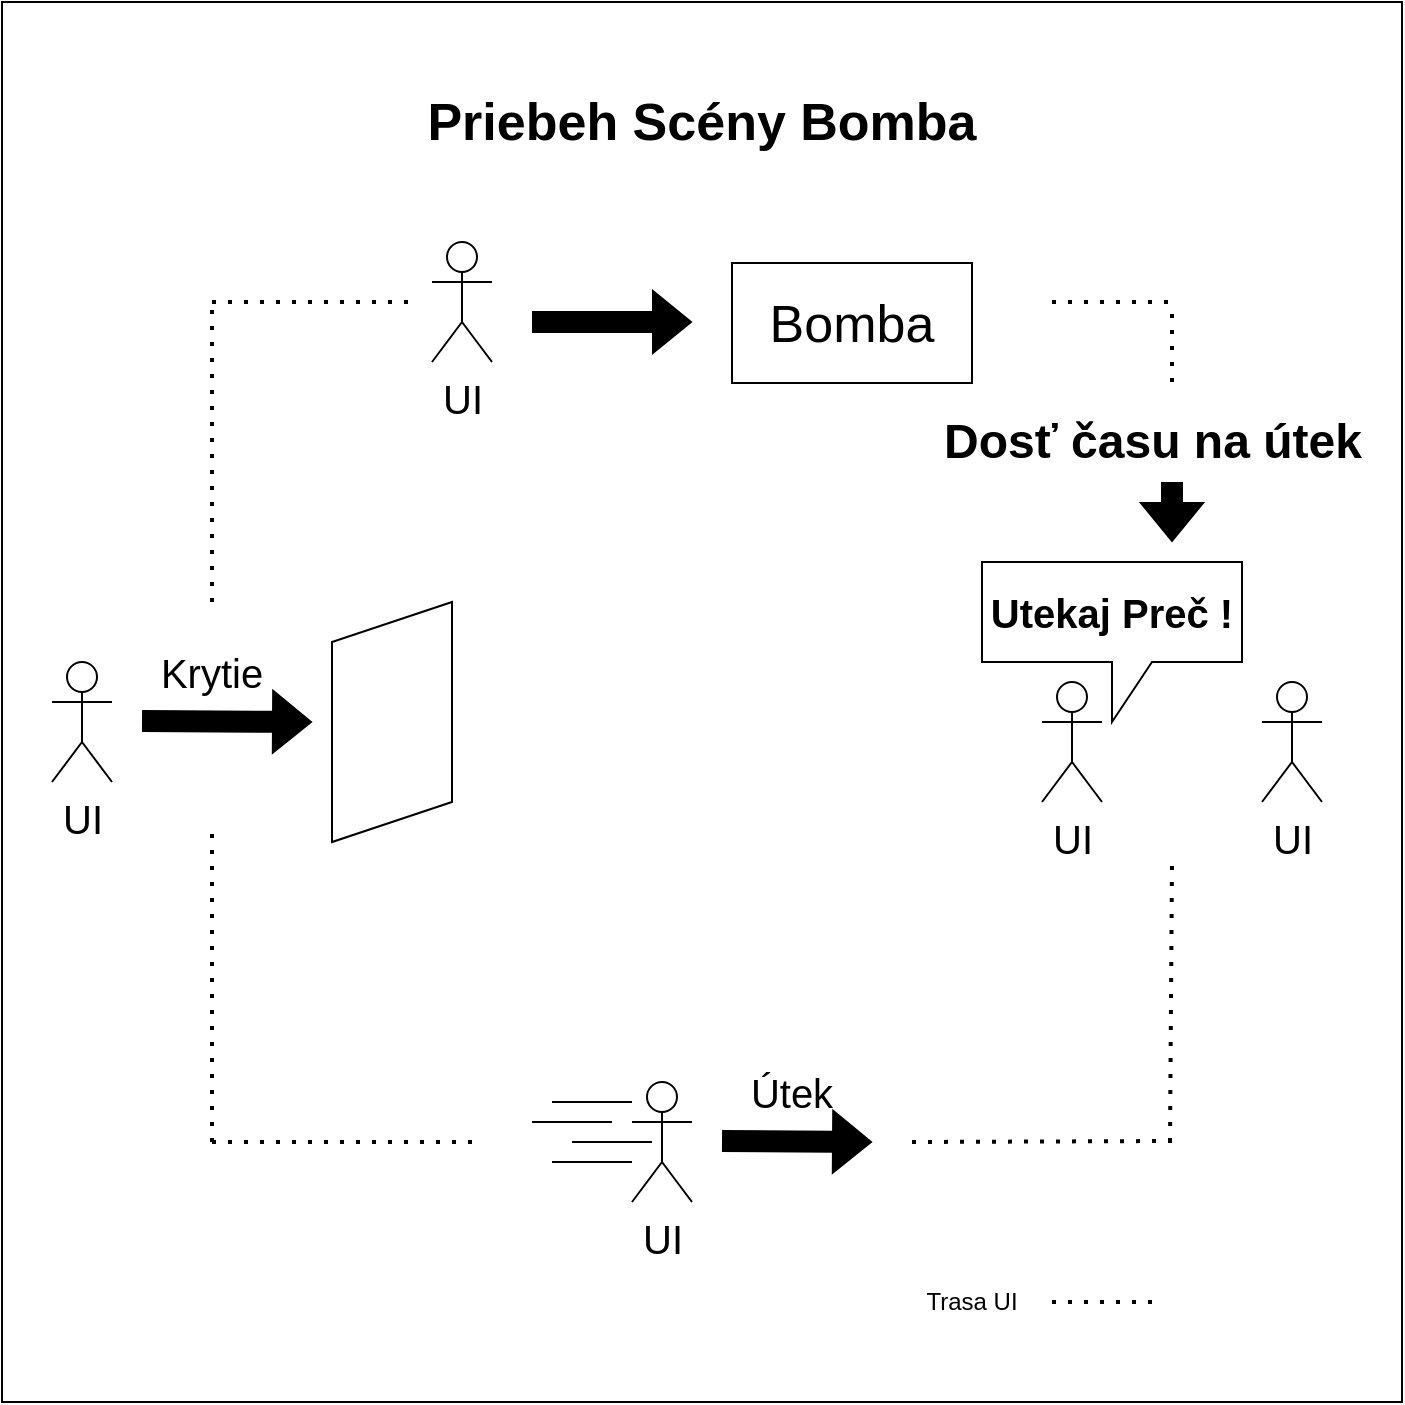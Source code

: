 <mxfile version="18.0.3" type="github">
  <diagram id="Pp4UJ4THsJMwEIlvclbV" name="Page-1">
    <mxGraphModel dx="1550" dy="867" grid="1" gridSize="10" guides="1" tooltips="1" connect="1" arrows="1" fold="1" page="1" pageScale="1" pageWidth="1169" pageHeight="827" math="0" shadow="0">
      <root>
        <mxCell id="0" />
        <mxCell id="1" parent="0" />
        <mxCell id="2K6ZhkLORkjkqsu5xlWl-32" value="" style="whiteSpace=wrap;html=1;aspect=fixed;" vertex="1" parent="1">
          <mxGeometry x="215" width="700" height="700" as="geometry" />
        </mxCell>
        <mxCell id="Yg4ArwwOmewy4k2MLa1S-1" value="&lt;font style=&quot;font-size: 20px;&quot;&gt;UI&lt;/font&gt;" style="shape=umlActor;verticalLabelPosition=bottom;verticalAlign=top;html=1;outlineConnect=0;" parent="1" vertex="1">
          <mxGeometry x="430" y="120" width="30" height="60" as="geometry" />
        </mxCell>
        <mxCell id="Yg4ArwwOmewy4k2MLa1S-2" value="" style="endArrow=none;dashed=1;html=1;dashPattern=1 3;strokeWidth=2;rounded=0;" parent="1" edge="1">
          <mxGeometry width="50" height="50" relative="1" as="geometry">
            <mxPoint x="740" y="150" as="sourcePoint" />
            <mxPoint x="800" y="150" as="targetPoint" />
          </mxGeometry>
        </mxCell>
        <mxCell id="Yg4ArwwOmewy4k2MLa1S-4" value="" style="endArrow=none;dashed=1;html=1;dashPattern=1 3;strokeWidth=2;rounded=0;" parent="1" edge="1">
          <mxGeometry width="50" height="50" relative="1" as="geometry">
            <mxPoint x="320" y="570" as="sourcePoint" />
            <mxPoint x="320" y="410" as="targetPoint" />
          </mxGeometry>
        </mxCell>
        <mxCell id="Yg4ArwwOmewy4k2MLa1S-5" value="" style="endArrow=none;dashed=1;html=1;dashPattern=1 3;strokeWidth=2;rounded=0;" parent="1" edge="1">
          <mxGeometry width="50" height="50" relative="1" as="geometry">
            <mxPoint x="320" y="150" as="sourcePoint" />
            <mxPoint x="420" y="150" as="targetPoint" />
          </mxGeometry>
        </mxCell>
        <mxCell id="Yg4ArwwOmewy4k2MLa1S-6" value="" style="endArrow=none;dashed=1;html=1;dashPattern=1 3;strokeWidth=2;rounded=0;" parent="1" edge="1">
          <mxGeometry width="50" height="50" relative="1" as="geometry">
            <mxPoint x="320" y="570" as="sourcePoint" />
            <mxPoint x="450" y="570" as="targetPoint" />
          </mxGeometry>
        </mxCell>
        <mxCell id="Yg4ArwwOmewy4k2MLa1S-7" value="Trasa UI" style="text;html=1;strokeColor=none;fillColor=none;align=center;verticalAlign=middle;whiteSpace=wrap;rounded=0;" parent="1" vertex="1">
          <mxGeometry x="670" y="630" width="60" height="40" as="geometry" />
        </mxCell>
        <mxCell id="Yg4ArwwOmewy4k2MLa1S-14" value="" style="endArrow=none;dashed=1;html=1;dashPattern=1 3;strokeWidth=2;rounded=0;fontSize=20;fillColor=#000000;" parent="1" edge="1">
          <mxGeometry width="50" height="50" relative="1" as="geometry">
            <mxPoint x="740" y="650" as="sourcePoint" />
            <mxPoint x="790" y="650" as="targetPoint" />
          </mxGeometry>
        </mxCell>
        <mxCell id="Yg4ArwwOmewy4k2MLa1S-24" value="" style="endArrow=none;dashed=1;html=1;dashPattern=1 3;strokeWidth=2;rounded=0;" parent="1" edge="1">
          <mxGeometry width="50" height="50" relative="1" as="geometry">
            <mxPoint x="670" y="570" as="sourcePoint" />
            <mxPoint x="800" y="569.5" as="targetPoint" />
          </mxGeometry>
        </mxCell>
        <mxCell id="Yg4ArwwOmewy4k2MLa1S-41" value="" style="endArrow=none;dashed=1;html=1;dashPattern=1 3;strokeWidth=2;rounded=0;" parent="1" edge="1">
          <mxGeometry width="50" height="50" relative="1" as="geometry">
            <mxPoint x="799" y="570" as="sourcePoint" />
            <mxPoint x="800" y="430" as="targetPoint" />
          </mxGeometry>
        </mxCell>
        <mxCell id="Yg4ArwwOmewy4k2MLa1S-42" value="" style="endArrow=none;dashed=1;html=1;dashPattern=1 3;strokeWidth=2;rounded=0;" parent="1" edge="1">
          <mxGeometry width="50" height="50" relative="1" as="geometry">
            <mxPoint x="800" y="190" as="sourcePoint" />
            <mxPoint x="800" y="150" as="targetPoint" />
          </mxGeometry>
        </mxCell>
        <mxCell id="Yg4ArwwOmewy4k2MLa1S-43" value="" style="endArrow=none;dashed=1;html=1;dashPattern=1 3;strokeWidth=2;rounded=0;" parent="1" edge="1">
          <mxGeometry width="50" height="50" relative="1" as="geometry">
            <mxPoint x="320" y="300" as="sourcePoint" />
            <mxPoint x="320" y="150" as="targetPoint" />
          </mxGeometry>
        </mxCell>
        <mxCell id="Yg4ArwwOmewy4k2MLa1S-48" value="&lt;font size=&quot;1&quot; style=&quot;&quot;&gt;&lt;b style=&quot;font-size: 26px;&quot;&gt;Priebeh Scény Bomba&lt;/b&gt;&lt;/font&gt;" style="text;html=1;strokeColor=none;fillColor=none;align=center;verticalAlign=middle;whiteSpace=wrap;rounded=0;fontSize=20;" parent="1" vertex="1">
          <mxGeometry x="360" y="20" width="410" height="80" as="geometry" />
        </mxCell>
        <mxCell id="tdbVRDwNukAqDiM24LBd-4" value="&lt;font style=&quot;font-size: 20px;&quot;&gt;UI&lt;/font&gt;" style="shape=umlActor;verticalLabelPosition=bottom;verticalAlign=top;html=1;outlineConnect=0;" parent="1" vertex="1">
          <mxGeometry x="735" y="340" width="30" height="60" as="geometry" />
        </mxCell>
        <mxCell id="tdbVRDwNukAqDiM24LBd-5" value="&lt;font style=&quot;font-size: 20px;&quot;&gt;UI&lt;/font&gt;" style="shape=umlActor;verticalLabelPosition=bottom;verticalAlign=top;html=1;outlineConnect=0;" parent="1" vertex="1">
          <mxGeometry x="845" y="340" width="30" height="60" as="geometry" />
        </mxCell>
        <mxCell id="tdbVRDwNukAqDiM24LBd-6" value="" style="shape=callout;whiteSpace=wrap;html=1;perimeter=calloutPerimeter;" parent="1" vertex="1">
          <mxGeometry x="705" y="280" width="130" height="80" as="geometry" />
        </mxCell>
        <mxCell id="tdbVRDwNukAqDiM24LBd-7" value="Utekaj Preč !" style="text;html=1;strokeColor=none;fillColor=none;align=center;verticalAlign=middle;whiteSpace=wrap;rounded=0;fontStyle=1;fontSize=20;" parent="1" vertex="1">
          <mxGeometry x="705" y="280" width="130" height="50" as="geometry" />
        </mxCell>
        <mxCell id="bu1ktIGV7jGS31YVRZQ5-3" value="" style="shape=flexArrow;endArrow=classic;html=1;rounded=0;fontSize=20;fillColor=#000000;" parent="1" edge="1">
          <mxGeometry width="50" height="50" relative="1" as="geometry">
            <mxPoint x="480" y="160" as="sourcePoint" />
            <mxPoint x="560" y="160" as="targetPoint" />
          </mxGeometry>
        </mxCell>
        <mxCell id="bu1ktIGV7jGS31YVRZQ5-4" value="&lt;font style=&quot;font-size: 26px;&quot;&gt;Bomba&lt;/font&gt;" style="rounded=0;whiteSpace=wrap;html=1;" parent="1" vertex="1">
          <mxGeometry x="580" y="130.5" width="120" height="60" as="geometry" />
        </mxCell>
        <mxCell id="2K6ZhkLORkjkqsu5xlWl-9" value="Dosť času na útek" style="text;strokeColor=none;fillColor=none;html=1;fontSize=24;fontStyle=1;verticalAlign=middle;align=center;" vertex="1" parent="1">
          <mxGeometry x="740" y="200" width="100" height="40" as="geometry" />
        </mxCell>
        <mxCell id="2K6ZhkLORkjkqsu5xlWl-14" value="UI" style="shape=umlActor;verticalLabelPosition=bottom;verticalAlign=top;html=1;outlineConnect=0;fontSize=20;" vertex="1" parent="1">
          <mxGeometry x="240" y="330" width="30" height="60" as="geometry" />
        </mxCell>
        <mxCell id="2K6ZhkLORkjkqsu5xlWl-15" value="" style="shape=flexArrow;endArrow=classic;html=1;rounded=0;fontSize=20;fillColor=#000000;" edge="1" parent="1">
          <mxGeometry width="50" height="50" relative="1" as="geometry">
            <mxPoint x="285" y="359.5" as="sourcePoint" />
            <mxPoint x="370" y="360" as="targetPoint" />
          </mxGeometry>
        </mxCell>
        <mxCell id="2K6ZhkLORkjkqsu5xlWl-16" value="Krytie" style="text;html=1;strokeColor=none;fillColor=none;align=center;verticalAlign=middle;whiteSpace=wrap;rounded=0;fontSize=20;" vertex="1" parent="1">
          <mxGeometry x="290" y="320" width="60" height="30" as="geometry" />
        </mxCell>
        <mxCell id="2K6ZhkLORkjkqsu5xlWl-17" value="" style="shape=parallelogram;perimeter=parallelogramPerimeter;whiteSpace=wrap;html=1;fixedSize=1;fontSize=20;direction=north;flipV=1;" vertex="1" parent="1">
          <mxGeometry x="380" y="300" width="60" height="120" as="geometry" />
        </mxCell>
        <mxCell id="2K6ZhkLORkjkqsu5xlWl-18" value="UI" style="shape=umlActor;verticalLabelPosition=bottom;verticalAlign=top;html=1;outlineConnect=0;fontSize=20;" vertex="1" parent="1">
          <mxGeometry x="530" y="540" width="30" height="60" as="geometry" />
        </mxCell>
        <mxCell id="2K6ZhkLORkjkqsu5xlWl-19" value="" style="shape=flexArrow;endArrow=classic;html=1;rounded=0;fontSize=20;fillColor=#000000;" edge="1" parent="1">
          <mxGeometry width="50" height="50" relative="1" as="geometry">
            <mxPoint x="575" y="569.5" as="sourcePoint" />
            <mxPoint x="650" y="570" as="targetPoint" />
          </mxGeometry>
        </mxCell>
        <mxCell id="2K6ZhkLORkjkqsu5xlWl-20" value="" style="endArrow=none;html=1;rounded=0;fontSize=20;fillColor=#000000;" edge="1" parent="1">
          <mxGeometry width="50" height="50" relative="1" as="geometry">
            <mxPoint x="490" y="580" as="sourcePoint" />
            <mxPoint x="530" y="580" as="targetPoint" />
          </mxGeometry>
        </mxCell>
        <mxCell id="2K6ZhkLORkjkqsu5xlWl-21" value="" style="endArrow=none;html=1;rounded=0;fontSize=20;fillColor=#000000;" edge="1" parent="1">
          <mxGeometry width="50" height="50" relative="1" as="geometry">
            <mxPoint x="500" y="570" as="sourcePoint" />
            <mxPoint x="540" y="570" as="targetPoint" />
          </mxGeometry>
        </mxCell>
        <mxCell id="2K6ZhkLORkjkqsu5xlWl-22" value="" style="endArrow=none;html=1;rounded=0;fontSize=20;fillColor=#000000;" edge="1" parent="1">
          <mxGeometry width="50" height="50" relative="1" as="geometry">
            <mxPoint x="480" y="560" as="sourcePoint" />
            <mxPoint x="520" y="560" as="targetPoint" />
          </mxGeometry>
        </mxCell>
        <mxCell id="2K6ZhkLORkjkqsu5xlWl-23" value="" style="endArrow=none;html=1;rounded=0;fontSize=20;fillColor=#000000;" edge="1" parent="1">
          <mxGeometry width="50" height="50" relative="1" as="geometry">
            <mxPoint x="490" y="550" as="sourcePoint" />
            <mxPoint x="530" y="550" as="targetPoint" />
          </mxGeometry>
        </mxCell>
        <mxCell id="2K6ZhkLORkjkqsu5xlWl-24" value="Útek" style="text;html=1;strokeColor=none;fillColor=none;align=center;verticalAlign=middle;whiteSpace=wrap;rounded=0;fontSize=20;" vertex="1" parent="1">
          <mxGeometry x="580" y="530" width="60" height="30" as="geometry" />
        </mxCell>
        <mxCell id="2K6ZhkLORkjkqsu5xlWl-30" value="" style="shape=flexArrow;endArrow=classic;html=1;rounded=0;fontSize=20;fillColor=#000000;" edge="1" parent="1">
          <mxGeometry width="50" height="50" relative="1" as="geometry">
            <mxPoint x="800" y="240" as="sourcePoint" />
            <mxPoint x="800" y="270" as="targetPoint" />
          </mxGeometry>
        </mxCell>
      </root>
    </mxGraphModel>
  </diagram>
</mxfile>
